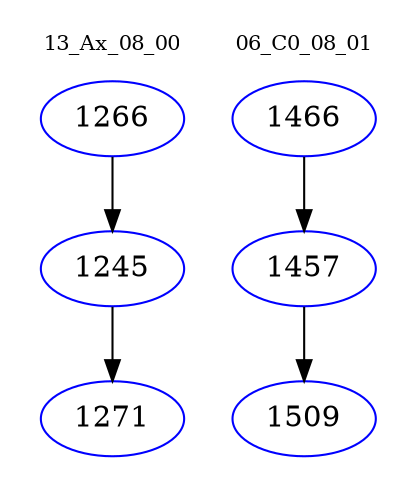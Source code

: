 digraph{
subgraph cluster_0 {
color = white
label = "13_Ax_08_00";
fontsize=10;
T0_1266 [label="1266", color="blue"]
T0_1266 -> T0_1245 [color="black"]
T0_1245 [label="1245", color="blue"]
T0_1245 -> T0_1271 [color="black"]
T0_1271 [label="1271", color="blue"]
}
subgraph cluster_1 {
color = white
label = "06_C0_08_01";
fontsize=10;
T1_1466 [label="1466", color="blue"]
T1_1466 -> T1_1457 [color="black"]
T1_1457 [label="1457", color="blue"]
T1_1457 -> T1_1509 [color="black"]
T1_1509 [label="1509", color="blue"]
}
}
